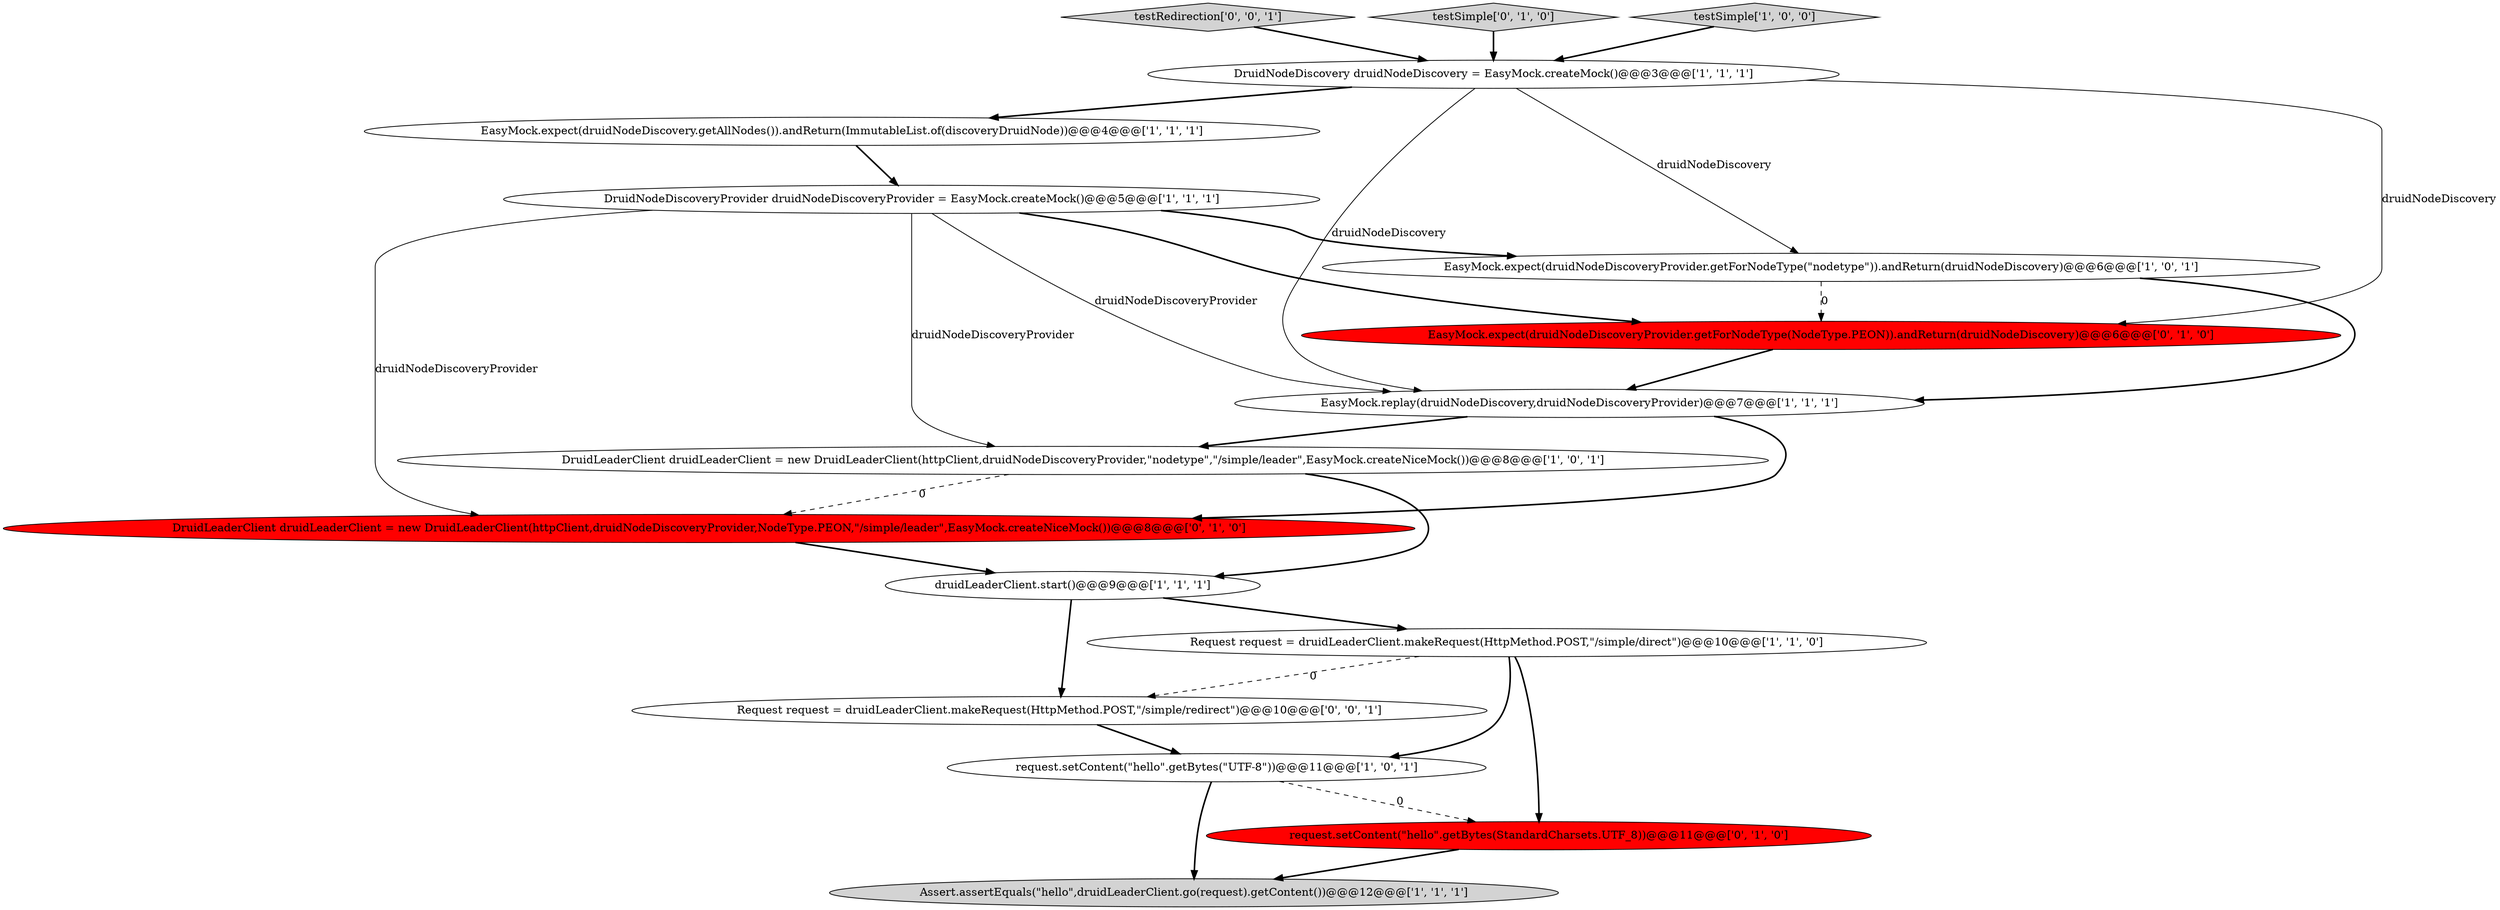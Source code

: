 digraph {
12 [style = filled, label = "EasyMock.expect(druidNodeDiscoveryProvider.getForNodeType(NodeType.PEON)).andReturn(druidNodeDiscovery)@@@6@@@['0', '1', '0']", fillcolor = red, shape = ellipse image = "AAA1AAABBB2BBB"];
1 [style = filled, label = "request.setContent(\"hello\".getBytes(\"UTF-8\"))@@@11@@@['1', '0', '1']", fillcolor = white, shape = ellipse image = "AAA0AAABBB1BBB"];
7 [style = filled, label = "EasyMock.expect(druidNodeDiscovery.getAllNodes()).andReturn(ImmutableList.of(discoveryDruidNode))@@@4@@@['1', '1', '1']", fillcolor = white, shape = ellipse image = "AAA0AAABBB1BBB"];
11 [style = filled, label = "DruidLeaderClient druidLeaderClient = new DruidLeaderClient(httpClient,druidNodeDiscoveryProvider,NodeType.PEON,\"/simple/leader\",EasyMock.createNiceMock())@@@8@@@['0', '1', '0']", fillcolor = red, shape = ellipse image = "AAA1AAABBB2BBB"];
15 [style = filled, label = "testRedirection['0', '0', '1']", fillcolor = lightgray, shape = diamond image = "AAA0AAABBB3BBB"];
4 [style = filled, label = "DruidLeaderClient druidLeaderClient = new DruidLeaderClient(httpClient,druidNodeDiscoveryProvider,\"nodetype\",\"/simple/leader\",EasyMock.createNiceMock())@@@8@@@['1', '0', '1']", fillcolor = white, shape = ellipse image = "AAA0AAABBB1BBB"];
13 [style = filled, label = "request.setContent(\"hello\".getBytes(StandardCharsets.UTF_8))@@@11@@@['0', '1', '0']", fillcolor = red, shape = ellipse image = "AAA1AAABBB2BBB"];
8 [style = filled, label = "Request request = druidLeaderClient.makeRequest(HttpMethod.POST,\"/simple/direct\")@@@10@@@['1', '1', '0']", fillcolor = white, shape = ellipse image = "AAA0AAABBB1BBB"];
5 [style = filled, label = "Assert.assertEquals(\"hello\",druidLeaderClient.go(request).getContent())@@@12@@@['1', '1', '1']", fillcolor = lightgray, shape = ellipse image = "AAA0AAABBB1BBB"];
2 [style = filled, label = "DruidNodeDiscovery druidNodeDiscovery = EasyMock.createMock()@@@3@@@['1', '1', '1']", fillcolor = white, shape = ellipse image = "AAA0AAABBB1BBB"];
0 [style = filled, label = "EasyMock.expect(druidNodeDiscoveryProvider.getForNodeType(\"nodetype\")).andReturn(druidNodeDiscovery)@@@6@@@['1', '0', '1']", fillcolor = white, shape = ellipse image = "AAA0AAABBB1BBB"];
14 [style = filled, label = "testSimple['0', '1', '0']", fillcolor = lightgray, shape = diamond image = "AAA0AAABBB2BBB"];
9 [style = filled, label = "EasyMock.replay(druidNodeDiscovery,druidNodeDiscoveryProvider)@@@7@@@['1', '1', '1']", fillcolor = white, shape = ellipse image = "AAA0AAABBB1BBB"];
6 [style = filled, label = "testSimple['1', '0', '0']", fillcolor = lightgray, shape = diamond image = "AAA0AAABBB1BBB"];
10 [style = filled, label = "druidLeaderClient.start()@@@9@@@['1', '1', '1']", fillcolor = white, shape = ellipse image = "AAA0AAABBB1BBB"];
16 [style = filled, label = "Request request = druidLeaderClient.makeRequest(HttpMethod.POST,\"/simple/redirect\")@@@10@@@['0', '0', '1']", fillcolor = white, shape = ellipse image = "AAA0AAABBB3BBB"];
3 [style = filled, label = "DruidNodeDiscoveryProvider druidNodeDiscoveryProvider = EasyMock.createMock()@@@5@@@['1', '1', '1']", fillcolor = white, shape = ellipse image = "AAA0AAABBB1BBB"];
1->5 [style = bold, label=""];
4->10 [style = bold, label=""];
3->4 [style = solid, label="druidNodeDiscoveryProvider"];
0->9 [style = bold, label=""];
15->2 [style = bold, label=""];
8->16 [style = dashed, label="0"];
9->11 [style = bold, label=""];
9->4 [style = bold, label=""];
3->9 [style = solid, label="druidNodeDiscoveryProvider"];
3->12 [style = bold, label=""];
0->12 [style = dashed, label="0"];
12->9 [style = bold, label=""];
7->3 [style = bold, label=""];
3->0 [style = bold, label=""];
6->2 [style = bold, label=""];
1->13 [style = dashed, label="0"];
8->1 [style = bold, label=""];
2->9 [style = solid, label="druidNodeDiscovery"];
10->8 [style = bold, label=""];
10->16 [style = bold, label=""];
16->1 [style = bold, label=""];
3->11 [style = solid, label="druidNodeDiscoveryProvider"];
11->10 [style = bold, label=""];
2->12 [style = solid, label="druidNodeDiscovery"];
13->5 [style = bold, label=""];
2->0 [style = solid, label="druidNodeDiscovery"];
14->2 [style = bold, label=""];
2->7 [style = bold, label=""];
4->11 [style = dashed, label="0"];
8->13 [style = bold, label=""];
}
